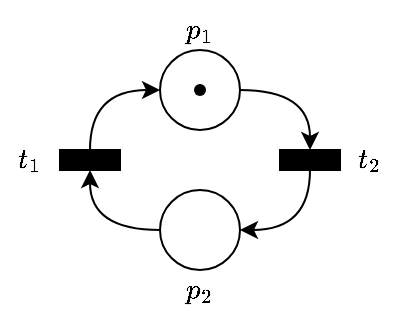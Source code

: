 <mxfile version="24.7.17">
  <diagram name="Pagina-1" id="vr18VHeQ5g_o800HFqUH">
    <mxGraphModel dx="330" dy="191" grid="1" gridSize="10" guides="1" tooltips="1" connect="1" arrows="1" fold="1" page="1" pageScale="1" pageWidth="827" pageHeight="1169" math="1" shadow="0">
      <root>
        <mxCell id="0" />
        <mxCell id="1" parent="0" />
        <mxCell id="zsQWKc3qnmtY2k9UsGA7-16" style="edgeStyle=orthogonalEdgeStyle;rounded=0;orthogonalLoop=1;jettySize=auto;html=1;entryX=0.5;entryY=0;entryDx=0;entryDy=0;curved=1;" edge="1" parent="1" source="zsQWKc3qnmtY2k9UsGA7-11" target="zsQWKc3qnmtY2k9UsGA7-14">
          <mxGeometry relative="1" as="geometry" />
        </mxCell>
        <mxCell id="zsQWKc3qnmtY2k9UsGA7-11" value="" style="ellipse;whiteSpace=wrap;html=1;aspect=fixed;fillColor=none;" vertex="1" parent="1">
          <mxGeometry x="260" y="300" width="40" height="40" as="geometry" />
        </mxCell>
        <mxCell id="zsQWKc3qnmtY2k9UsGA7-19" style="edgeStyle=orthogonalEdgeStyle;rounded=0;orthogonalLoop=1;jettySize=auto;html=1;entryX=1;entryY=0.5;entryDx=0;entryDy=0;curved=1;" edge="1" parent="1" source="zsQWKc3qnmtY2k9UsGA7-14" target="zsQWKc3qnmtY2k9UsGA7-18">
          <mxGeometry relative="1" as="geometry">
            <Array as="points">
              <mxPoint x="335" y="390" />
            </Array>
          </mxGeometry>
        </mxCell>
        <mxCell id="zsQWKc3qnmtY2k9UsGA7-14" value="" style="rounded=0;whiteSpace=wrap;html=1;fillColor=#000000;" vertex="1" parent="1">
          <mxGeometry x="320" y="350" width="30" height="10" as="geometry" />
        </mxCell>
        <mxCell id="zsQWKc3qnmtY2k9UsGA7-17" style="edgeStyle=orthogonalEdgeStyle;rounded=0;orthogonalLoop=1;jettySize=auto;html=1;entryX=0;entryY=0.5;entryDx=0;entryDy=0;curved=1;" edge="1" parent="1" source="zsQWKc3qnmtY2k9UsGA7-15" target="zsQWKc3qnmtY2k9UsGA7-11">
          <mxGeometry relative="1" as="geometry">
            <Array as="points">
              <mxPoint x="225" y="320" />
            </Array>
          </mxGeometry>
        </mxCell>
        <mxCell id="zsQWKc3qnmtY2k9UsGA7-15" value="" style="rounded=0;whiteSpace=wrap;html=1;fillColor=#000000;" vertex="1" parent="1">
          <mxGeometry x="210" y="350" width="30" height="10" as="geometry" />
        </mxCell>
        <mxCell id="zsQWKc3qnmtY2k9UsGA7-18" value="" style="ellipse;whiteSpace=wrap;html=1;aspect=fixed;fillColor=none;" vertex="1" parent="1">
          <mxGeometry x="260" y="370" width="40" height="40" as="geometry" />
        </mxCell>
        <mxCell id="zsQWKc3qnmtY2k9UsGA7-20" style="edgeStyle=orthogonalEdgeStyle;rounded=0;orthogonalLoop=1;jettySize=auto;html=1;entryX=0.5;entryY=1;entryDx=0;entryDy=0;curved=1;" edge="1" parent="1" source="zsQWKc3qnmtY2k9UsGA7-18" target="zsQWKc3qnmtY2k9UsGA7-15">
          <mxGeometry relative="1" as="geometry" />
        </mxCell>
        <mxCell id="zsQWKc3qnmtY2k9UsGA7-21" value="" style="shape=waypoint;sketch=0;fillStyle=solid;size=6;pointerEvents=1;points=[];fillColor=none;resizable=0;rotatable=0;perimeter=centerPerimeter;snapToPoint=1;" vertex="1" parent="1">
          <mxGeometry x="270" y="310" width="20" height="20" as="geometry" />
        </mxCell>
        <mxCell id="zsQWKc3qnmtY2k9UsGA7-22" value="\(t_1\)" style="text;html=1;align=center;verticalAlign=middle;whiteSpace=wrap;rounded=0;" vertex="1" parent="1">
          <mxGeometry x="180" y="345" width="30" height="20" as="geometry" />
        </mxCell>
        <mxCell id="zsQWKc3qnmtY2k9UsGA7-23" value="\(t_2\)" style="text;html=1;align=center;verticalAlign=middle;whiteSpace=wrap;rounded=0;" vertex="1" parent="1">
          <mxGeometry x="350" y="345" width="30" height="20" as="geometry" />
        </mxCell>
        <mxCell id="zsQWKc3qnmtY2k9UsGA7-24" value="\(p_1\)" style="text;html=1;align=center;verticalAlign=middle;whiteSpace=wrap;rounded=0;" vertex="1" parent="1">
          <mxGeometry x="265" y="280" width="30" height="20" as="geometry" />
        </mxCell>
        <mxCell id="zsQWKc3qnmtY2k9UsGA7-25" value="\(p_2\)" style="text;html=1;align=center;verticalAlign=middle;whiteSpace=wrap;rounded=0;" vertex="1" parent="1">
          <mxGeometry x="265" y="410" width="30" height="20" as="geometry" />
        </mxCell>
      </root>
    </mxGraphModel>
  </diagram>
</mxfile>
